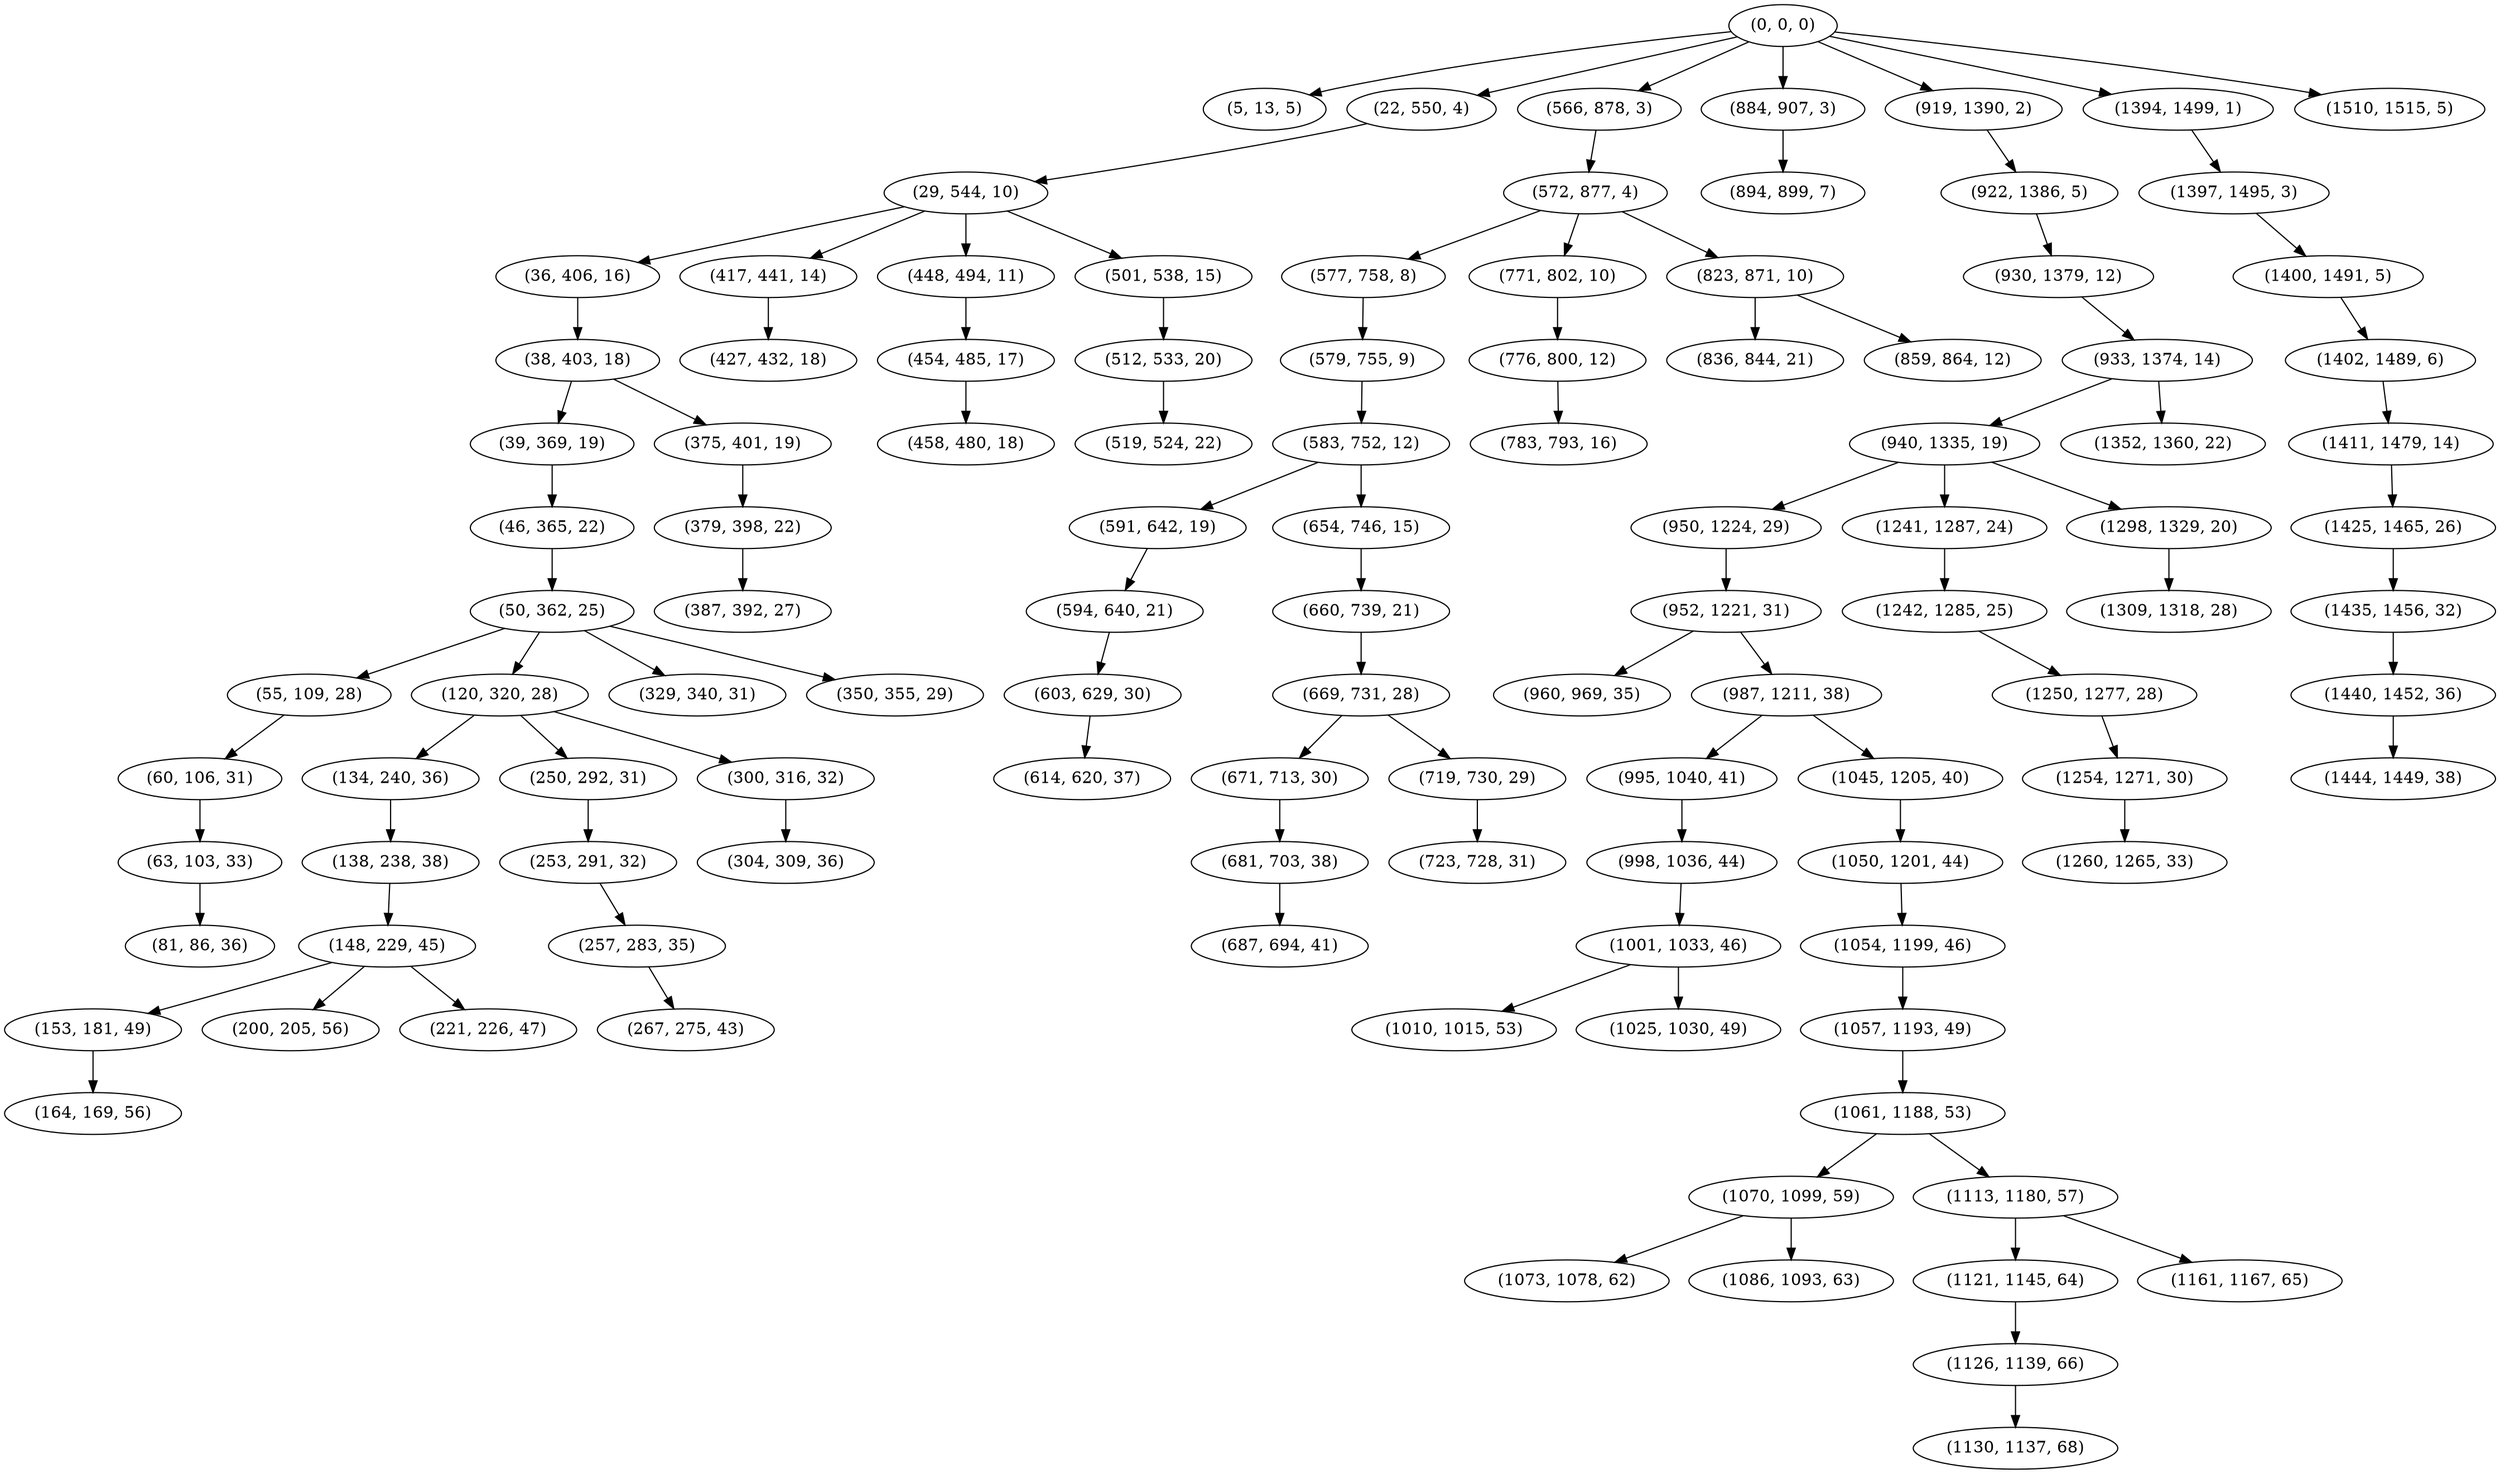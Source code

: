 digraph tree {
    "(0, 0, 0)";
    "(5, 13, 5)";
    "(22, 550, 4)";
    "(29, 544, 10)";
    "(36, 406, 16)";
    "(38, 403, 18)";
    "(39, 369, 19)";
    "(46, 365, 22)";
    "(50, 362, 25)";
    "(55, 109, 28)";
    "(60, 106, 31)";
    "(63, 103, 33)";
    "(81, 86, 36)";
    "(120, 320, 28)";
    "(134, 240, 36)";
    "(138, 238, 38)";
    "(148, 229, 45)";
    "(153, 181, 49)";
    "(164, 169, 56)";
    "(200, 205, 56)";
    "(221, 226, 47)";
    "(250, 292, 31)";
    "(253, 291, 32)";
    "(257, 283, 35)";
    "(267, 275, 43)";
    "(300, 316, 32)";
    "(304, 309, 36)";
    "(329, 340, 31)";
    "(350, 355, 29)";
    "(375, 401, 19)";
    "(379, 398, 22)";
    "(387, 392, 27)";
    "(417, 441, 14)";
    "(427, 432, 18)";
    "(448, 494, 11)";
    "(454, 485, 17)";
    "(458, 480, 18)";
    "(501, 538, 15)";
    "(512, 533, 20)";
    "(519, 524, 22)";
    "(566, 878, 3)";
    "(572, 877, 4)";
    "(577, 758, 8)";
    "(579, 755, 9)";
    "(583, 752, 12)";
    "(591, 642, 19)";
    "(594, 640, 21)";
    "(603, 629, 30)";
    "(614, 620, 37)";
    "(654, 746, 15)";
    "(660, 739, 21)";
    "(669, 731, 28)";
    "(671, 713, 30)";
    "(681, 703, 38)";
    "(687, 694, 41)";
    "(719, 730, 29)";
    "(723, 728, 31)";
    "(771, 802, 10)";
    "(776, 800, 12)";
    "(783, 793, 16)";
    "(823, 871, 10)";
    "(836, 844, 21)";
    "(859, 864, 12)";
    "(884, 907, 3)";
    "(894, 899, 7)";
    "(919, 1390, 2)";
    "(922, 1386, 5)";
    "(930, 1379, 12)";
    "(933, 1374, 14)";
    "(940, 1335, 19)";
    "(950, 1224, 29)";
    "(952, 1221, 31)";
    "(960, 969, 35)";
    "(987, 1211, 38)";
    "(995, 1040, 41)";
    "(998, 1036, 44)";
    "(1001, 1033, 46)";
    "(1010, 1015, 53)";
    "(1025, 1030, 49)";
    "(1045, 1205, 40)";
    "(1050, 1201, 44)";
    "(1054, 1199, 46)";
    "(1057, 1193, 49)";
    "(1061, 1188, 53)";
    "(1070, 1099, 59)";
    "(1073, 1078, 62)";
    "(1086, 1093, 63)";
    "(1113, 1180, 57)";
    "(1121, 1145, 64)";
    "(1126, 1139, 66)";
    "(1130, 1137, 68)";
    "(1161, 1167, 65)";
    "(1241, 1287, 24)";
    "(1242, 1285, 25)";
    "(1250, 1277, 28)";
    "(1254, 1271, 30)";
    "(1260, 1265, 33)";
    "(1298, 1329, 20)";
    "(1309, 1318, 28)";
    "(1352, 1360, 22)";
    "(1394, 1499, 1)";
    "(1397, 1495, 3)";
    "(1400, 1491, 5)";
    "(1402, 1489, 6)";
    "(1411, 1479, 14)";
    "(1425, 1465, 26)";
    "(1435, 1456, 32)";
    "(1440, 1452, 36)";
    "(1444, 1449, 38)";
    "(1510, 1515, 5)";
    "(0, 0, 0)" -> "(5, 13, 5)";
    "(0, 0, 0)" -> "(22, 550, 4)";
    "(0, 0, 0)" -> "(566, 878, 3)";
    "(0, 0, 0)" -> "(884, 907, 3)";
    "(0, 0, 0)" -> "(919, 1390, 2)";
    "(0, 0, 0)" -> "(1394, 1499, 1)";
    "(0, 0, 0)" -> "(1510, 1515, 5)";
    "(22, 550, 4)" -> "(29, 544, 10)";
    "(29, 544, 10)" -> "(36, 406, 16)";
    "(29, 544, 10)" -> "(417, 441, 14)";
    "(29, 544, 10)" -> "(448, 494, 11)";
    "(29, 544, 10)" -> "(501, 538, 15)";
    "(36, 406, 16)" -> "(38, 403, 18)";
    "(38, 403, 18)" -> "(39, 369, 19)";
    "(38, 403, 18)" -> "(375, 401, 19)";
    "(39, 369, 19)" -> "(46, 365, 22)";
    "(46, 365, 22)" -> "(50, 362, 25)";
    "(50, 362, 25)" -> "(55, 109, 28)";
    "(50, 362, 25)" -> "(120, 320, 28)";
    "(50, 362, 25)" -> "(329, 340, 31)";
    "(50, 362, 25)" -> "(350, 355, 29)";
    "(55, 109, 28)" -> "(60, 106, 31)";
    "(60, 106, 31)" -> "(63, 103, 33)";
    "(63, 103, 33)" -> "(81, 86, 36)";
    "(120, 320, 28)" -> "(134, 240, 36)";
    "(120, 320, 28)" -> "(250, 292, 31)";
    "(120, 320, 28)" -> "(300, 316, 32)";
    "(134, 240, 36)" -> "(138, 238, 38)";
    "(138, 238, 38)" -> "(148, 229, 45)";
    "(148, 229, 45)" -> "(153, 181, 49)";
    "(148, 229, 45)" -> "(200, 205, 56)";
    "(148, 229, 45)" -> "(221, 226, 47)";
    "(153, 181, 49)" -> "(164, 169, 56)";
    "(250, 292, 31)" -> "(253, 291, 32)";
    "(253, 291, 32)" -> "(257, 283, 35)";
    "(257, 283, 35)" -> "(267, 275, 43)";
    "(300, 316, 32)" -> "(304, 309, 36)";
    "(375, 401, 19)" -> "(379, 398, 22)";
    "(379, 398, 22)" -> "(387, 392, 27)";
    "(417, 441, 14)" -> "(427, 432, 18)";
    "(448, 494, 11)" -> "(454, 485, 17)";
    "(454, 485, 17)" -> "(458, 480, 18)";
    "(501, 538, 15)" -> "(512, 533, 20)";
    "(512, 533, 20)" -> "(519, 524, 22)";
    "(566, 878, 3)" -> "(572, 877, 4)";
    "(572, 877, 4)" -> "(577, 758, 8)";
    "(572, 877, 4)" -> "(771, 802, 10)";
    "(572, 877, 4)" -> "(823, 871, 10)";
    "(577, 758, 8)" -> "(579, 755, 9)";
    "(579, 755, 9)" -> "(583, 752, 12)";
    "(583, 752, 12)" -> "(591, 642, 19)";
    "(583, 752, 12)" -> "(654, 746, 15)";
    "(591, 642, 19)" -> "(594, 640, 21)";
    "(594, 640, 21)" -> "(603, 629, 30)";
    "(603, 629, 30)" -> "(614, 620, 37)";
    "(654, 746, 15)" -> "(660, 739, 21)";
    "(660, 739, 21)" -> "(669, 731, 28)";
    "(669, 731, 28)" -> "(671, 713, 30)";
    "(669, 731, 28)" -> "(719, 730, 29)";
    "(671, 713, 30)" -> "(681, 703, 38)";
    "(681, 703, 38)" -> "(687, 694, 41)";
    "(719, 730, 29)" -> "(723, 728, 31)";
    "(771, 802, 10)" -> "(776, 800, 12)";
    "(776, 800, 12)" -> "(783, 793, 16)";
    "(823, 871, 10)" -> "(836, 844, 21)";
    "(823, 871, 10)" -> "(859, 864, 12)";
    "(884, 907, 3)" -> "(894, 899, 7)";
    "(919, 1390, 2)" -> "(922, 1386, 5)";
    "(922, 1386, 5)" -> "(930, 1379, 12)";
    "(930, 1379, 12)" -> "(933, 1374, 14)";
    "(933, 1374, 14)" -> "(940, 1335, 19)";
    "(933, 1374, 14)" -> "(1352, 1360, 22)";
    "(940, 1335, 19)" -> "(950, 1224, 29)";
    "(940, 1335, 19)" -> "(1241, 1287, 24)";
    "(940, 1335, 19)" -> "(1298, 1329, 20)";
    "(950, 1224, 29)" -> "(952, 1221, 31)";
    "(952, 1221, 31)" -> "(960, 969, 35)";
    "(952, 1221, 31)" -> "(987, 1211, 38)";
    "(987, 1211, 38)" -> "(995, 1040, 41)";
    "(987, 1211, 38)" -> "(1045, 1205, 40)";
    "(995, 1040, 41)" -> "(998, 1036, 44)";
    "(998, 1036, 44)" -> "(1001, 1033, 46)";
    "(1001, 1033, 46)" -> "(1010, 1015, 53)";
    "(1001, 1033, 46)" -> "(1025, 1030, 49)";
    "(1045, 1205, 40)" -> "(1050, 1201, 44)";
    "(1050, 1201, 44)" -> "(1054, 1199, 46)";
    "(1054, 1199, 46)" -> "(1057, 1193, 49)";
    "(1057, 1193, 49)" -> "(1061, 1188, 53)";
    "(1061, 1188, 53)" -> "(1070, 1099, 59)";
    "(1061, 1188, 53)" -> "(1113, 1180, 57)";
    "(1070, 1099, 59)" -> "(1073, 1078, 62)";
    "(1070, 1099, 59)" -> "(1086, 1093, 63)";
    "(1113, 1180, 57)" -> "(1121, 1145, 64)";
    "(1113, 1180, 57)" -> "(1161, 1167, 65)";
    "(1121, 1145, 64)" -> "(1126, 1139, 66)";
    "(1126, 1139, 66)" -> "(1130, 1137, 68)";
    "(1241, 1287, 24)" -> "(1242, 1285, 25)";
    "(1242, 1285, 25)" -> "(1250, 1277, 28)";
    "(1250, 1277, 28)" -> "(1254, 1271, 30)";
    "(1254, 1271, 30)" -> "(1260, 1265, 33)";
    "(1298, 1329, 20)" -> "(1309, 1318, 28)";
    "(1394, 1499, 1)" -> "(1397, 1495, 3)";
    "(1397, 1495, 3)" -> "(1400, 1491, 5)";
    "(1400, 1491, 5)" -> "(1402, 1489, 6)";
    "(1402, 1489, 6)" -> "(1411, 1479, 14)";
    "(1411, 1479, 14)" -> "(1425, 1465, 26)";
    "(1425, 1465, 26)" -> "(1435, 1456, 32)";
    "(1435, 1456, 32)" -> "(1440, 1452, 36)";
    "(1440, 1452, 36)" -> "(1444, 1449, 38)";
}
